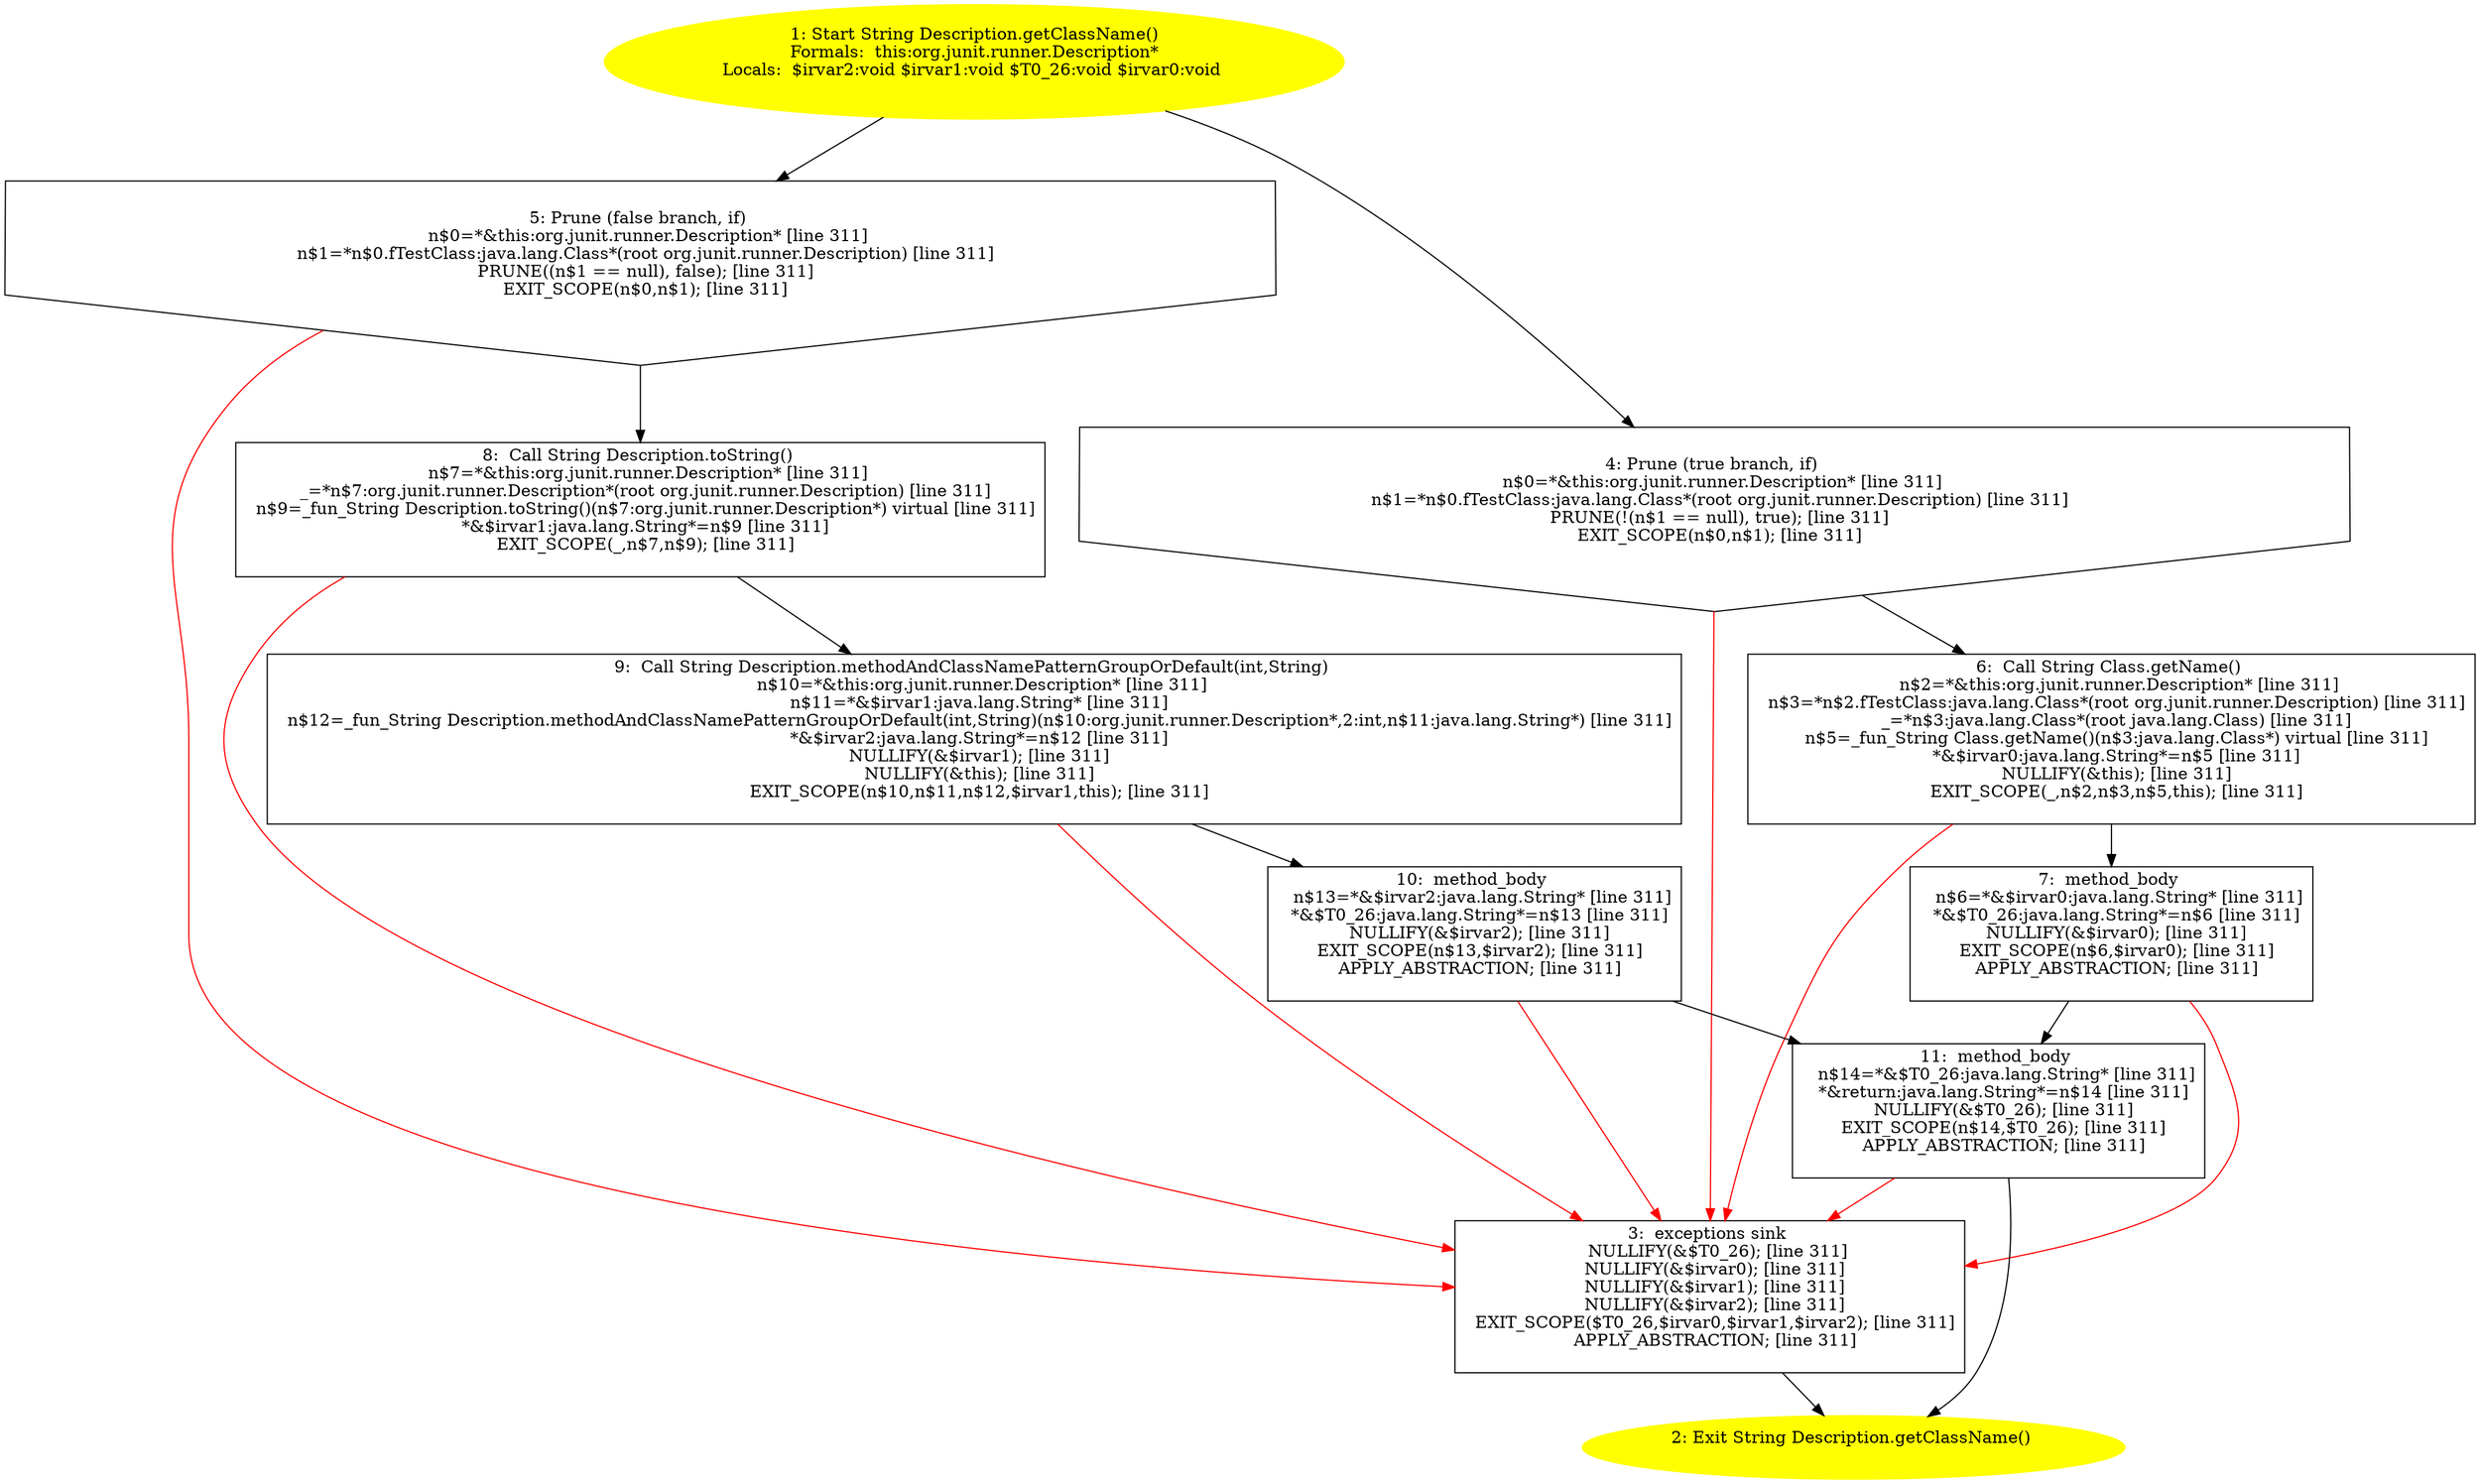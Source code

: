 /* @generated */
digraph cfg {
"org.junit.runner.Description.getClassName():java.lang.String.2c1520f40db144538f006afbd237dddd_1" [label="1: Start String Description.getClassName()\nFormals:  this:org.junit.runner.Description*\nLocals:  $irvar2:void $irvar1:void $T0_26:void $irvar0:void \n  " color=yellow style=filled]
	

	 "org.junit.runner.Description.getClassName():java.lang.String.2c1520f40db144538f006afbd237dddd_1" -> "org.junit.runner.Description.getClassName():java.lang.String.2c1520f40db144538f006afbd237dddd_4" ;
	 "org.junit.runner.Description.getClassName():java.lang.String.2c1520f40db144538f006afbd237dddd_1" -> "org.junit.runner.Description.getClassName():java.lang.String.2c1520f40db144538f006afbd237dddd_5" ;
"org.junit.runner.Description.getClassName():java.lang.String.2c1520f40db144538f006afbd237dddd_2" [label="2: Exit String Description.getClassName() \n  " color=yellow style=filled]
	

"org.junit.runner.Description.getClassName():java.lang.String.2c1520f40db144538f006afbd237dddd_3" [label="3:  exceptions sink \n   NULLIFY(&$T0_26); [line 311]\n  NULLIFY(&$irvar0); [line 311]\n  NULLIFY(&$irvar1); [line 311]\n  NULLIFY(&$irvar2); [line 311]\n  EXIT_SCOPE($T0_26,$irvar0,$irvar1,$irvar2); [line 311]\n  APPLY_ABSTRACTION; [line 311]\n " shape="box"]
	

	 "org.junit.runner.Description.getClassName():java.lang.String.2c1520f40db144538f006afbd237dddd_3" -> "org.junit.runner.Description.getClassName():java.lang.String.2c1520f40db144538f006afbd237dddd_2" ;
"org.junit.runner.Description.getClassName():java.lang.String.2c1520f40db144538f006afbd237dddd_4" [label="4: Prune (true branch, if) \n   n$0=*&this:org.junit.runner.Description* [line 311]\n  n$1=*n$0.fTestClass:java.lang.Class*(root org.junit.runner.Description) [line 311]\n  PRUNE(!(n$1 == null), true); [line 311]\n  EXIT_SCOPE(n$0,n$1); [line 311]\n " shape="invhouse"]
	

	 "org.junit.runner.Description.getClassName():java.lang.String.2c1520f40db144538f006afbd237dddd_4" -> "org.junit.runner.Description.getClassName():java.lang.String.2c1520f40db144538f006afbd237dddd_6" ;
	 "org.junit.runner.Description.getClassName():java.lang.String.2c1520f40db144538f006afbd237dddd_4" -> "org.junit.runner.Description.getClassName():java.lang.String.2c1520f40db144538f006afbd237dddd_3" [color="red" ];
"org.junit.runner.Description.getClassName():java.lang.String.2c1520f40db144538f006afbd237dddd_5" [label="5: Prune (false branch, if) \n   n$0=*&this:org.junit.runner.Description* [line 311]\n  n$1=*n$0.fTestClass:java.lang.Class*(root org.junit.runner.Description) [line 311]\n  PRUNE((n$1 == null), false); [line 311]\n  EXIT_SCOPE(n$0,n$1); [line 311]\n " shape="invhouse"]
	

	 "org.junit.runner.Description.getClassName():java.lang.String.2c1520f40db144538f006afbd237dddd_5" -> "org.junit.runner.Description.getClassName():java.lang.String.2c1520f40db144538f006afbd237dddd_8" ;
	 "org.junit.runner.Description.getClassName():java.lang.String.2c1520f40db144538f006afbd237dddd_5" -> "org.junit.runner.Description.getClassName():java.lang.String.2c1520f40db144538f006afbd237dddd_3" [color="red" ];
"org.junit.runner.Description.getClassName():java.lang.String.2c1520f40db144538f006afbd237dddd_6" [label="6:  Call String Class.getName() \n   n$2=*&this:org.junit.runner.Description* [line 311]\n  n$3=*n$2.fTestClass:java.lang.Class*(root org.junit.runner.Description) [line 311]\n  _=*n$3:java.lang.Class*(root java.lang.Class) [line 311]\n  n$5=_fun_String Class.getName()(n$3:java.lang.Class*) virtual [line 311]\n  *&$irvar0:java.lang.String*=n$5 [line 311]\n  NULLIFY(&this); [line 311]\n  EXIT_SCOPE(_,n$2,n$3,n$5,this); [line 311]\n " shape="box"]
	

	 "org.junit.runner.Description.getClassName():java.lang.String.2c1520f40db144538f006afbd237dddd_6" -> "org.junit.runner.Description.getClassName():java.lang.String.2c1520f40db144538f006afbd237dddd_7" ;
	 "org.junit.runner.Description.getClassName():java.lang.String.2c1520f40db144538f006afbd237dddd_6" -> "org.junit.runner.Description.getClassName():java.lang.String.2c1520f40db144538f006afbd237dddd_3" [color="red" ];
"org.junit.runner.Description.getClassName():java.lang.String.2c1520f40db144538f006afbd237dddd_7" [label="7:  method_body \n   n$6=*&$irvar0:java.lang.String* [line 311]\n  *&$T0_26:java.lang.String*=n$6 [line 311]\n  NULLIFY(&$irvar0); [line 311]\n  EXIT_SCOPE(n$6,$irvar0); [line 311]\n  APPLY_ABSTRACTION; [line 311]\n " shape="box"]
	

	 "org.junit.runner.Description.getClassName():java.lang.String.2c1520f40db144538f006afbd237dddd_7" -> "org.junit.runner.Description.getClassName():java.lang.String.2c1520f40db144538f006afbd237dddd_11" ;
	 "org.junit.runner.Description.getClassName():java.lang.String.2c1520f40db144538f006afbd237dddd_7" -> "org.junit.runner.Description.getClassName():java.lang.String.2c1520f40db144538f006afbd237dddd_3" [color="red" ];
"org.junit.runner.Description.getClassName():java.lang.String.2c1520f40db144538f006afbd237dddd_8" [label="8:  Call String Description.toString() \n   n$7=*&this:org.junit.runner.Description* [line 311]\n  _=*n$7:org.junit.runner.Description*(root org.junit.runner.Description) [line 311]\n  n$9=_fun_String Description.toString()(n$7:org.junit.runner.Description*) virtual [line 311]\n  *&$irvar1:java.lang.String*=n$9 [line 311]\n  EXIT_SCOPE(_,n$7,n$9); [line 311]\n " shape="box"]
	

	 "org.junit.runner.Description.getClassName():java.lang.String.2c1520f40db144538f006afbd237dddd_8" -> "org.junit.runner.Description.getClassName():java.lang.String.2c1520f40db144538f006afbd237dddd_9" ;
	 "org.junit.runner.Description.getClassName():java.lang.String.2c1520f40db144538f006afbd237dddd_8" -> "org.junit.runner.Description.getClassName():java.lang.String.2c1520f40db144538f006afbd237dddd_3" [color="red" ];
"org.junit.runner.Description.getClassName():java.lang.String.2c1520f40db144538f006afbd237dddd_9" [label="9:  Call String Description.methodAndClassNamePatternGroupOrDefault(int,String) \n   n$10=*&this:org.junit.runner.Description* [line 311]\n  n$11=*&$irvar1:java.lang.String* [line 311]\n  n$12=_fun_String Description.methodAndClassNamePatternGroupOrDefault(int,String)(n$10:org.junit.runner.Description*,2:int,n$11:java.lang.String*) [line 311]\n  *&$irvar2:java.lang.String*=n$12 [line 311]\n  NULLIFY(&$irvar1); [line 311]\n  NULLIFY(&this); [line 311]\n  EXIT_SCOPE(n$10,n$11,n$12,$irvar1,this); [line 311]\n " shape="box"]
	

	 "org.junit.runner.Description.getClassName():java.lang.String.2c1520f40db144538f006afbd237dddd_9" -> "org.junit.runner.Description.getClassName():java.lang.String.2c1520f40db144538f006afbd237dddd_10" ;
	 "org.junit.runner.Description.getClassName():java.lang.String.2c1520f40db144538f006afbd237dddd_9" -> "org.junit.runner.Description.getClassName():java.lang.String.2c1520f40db144538f006afbd237dddd_3" [color="red" ];
"org.junit.runner.Description.getClassName():java.lang.String.2c1520f40db144538f006afbd237dddd_10" [label="10:  method_body \n   n$13=*&$irvar2:java.lang.String* [line 311]\n  *&$T0_26:java.lang.String*=n$13 [line 311]\n  NULLIFY(&$irvar2); [line 311]\n  EXIT_SCOPE(n$13,$irvar2); [line 311]\n  APPLY_ABSTRACTION; [line 311]\n " shape="box"]
	

	 "org.junit.runner.Description.getClassName():java.lang.String.2c1520f40db144538f006afbd237dddd_10" -> "org.junit.runner.Description.getClassName():java.lang.String.2c1520f40db144538f006afbd237dddd_11" ;
	 "org.junit.runner.Description.getClassName():java.lang.String.2c1520f40db144538f006afbd237dddd_10" -> "org.junit.runner.Description.getClassName():java.lang.String.2c1520f40db144538f006afbd237dddd_3" [color="red" ];
"org.junit.runner.Description.getClassName():java.lang.String.2c1520f40db144538f006afbd237dddd_11" [label="11:  method_body \n   n$14=*&$T0_26:java.lang.String* [line 311]\n  *&return:java.lang.String*=n$14 [line 311]\n  NULLIFY(&$T0_26); [line 311]\n  EXIT_SCOPE(n$14,$T0_26); [line 311]\n  APPLY_ABSTRACTION; [line 311]\n " shape="box"]
	

	 "org.junit.runner.Description.getClassName():java.lang.String.2c1520f40db144538f006afbd237dddd_11" -> "org.junit.runner.Description.getClassName():java.lang.String.2c1520f40db144538f006afbd237dddd_2" ;
	 "org.junit.runner.Description.getClassName():java.lang.String.2c1520f40db144538f006afbd237dddd_11" -> "org.junit.runner.Description.getClassName():java.lang.String.2c1520f40db144538f006afbd237dddd_3" [color="red" ];
}
